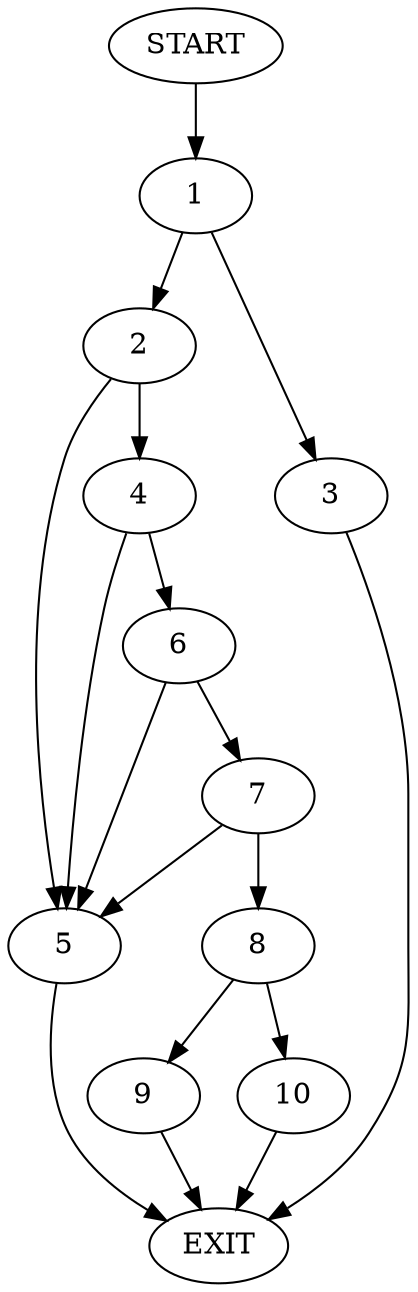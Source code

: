 digraph {
0 [label="START"]
11 [label="EXIT"]
0 -> 1
1 -> 2
1 -> 3
2 -> 4
2 -> 5
3 -> 11
4 -> 6
4 -> 5
5 -> 11
6 -> 5
6 -> 7
7 -> 8
7 -> 5
8 -> 9
8 -> 10
10 -> 11
9 -> 11
}
